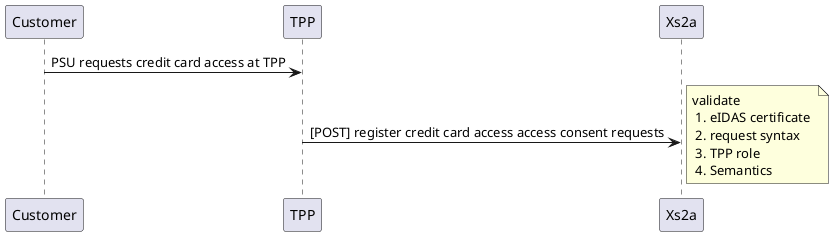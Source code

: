 @startuml
Customer -> TPP: PSU requests credit card access at TPP
TPP -> Xs2a: [POST] register credit card access access consent requests
note right: validate \n 1. eIDAS certificate \n 2. request syntax \n 3. TPP role \n 4. Semantics
@enduml